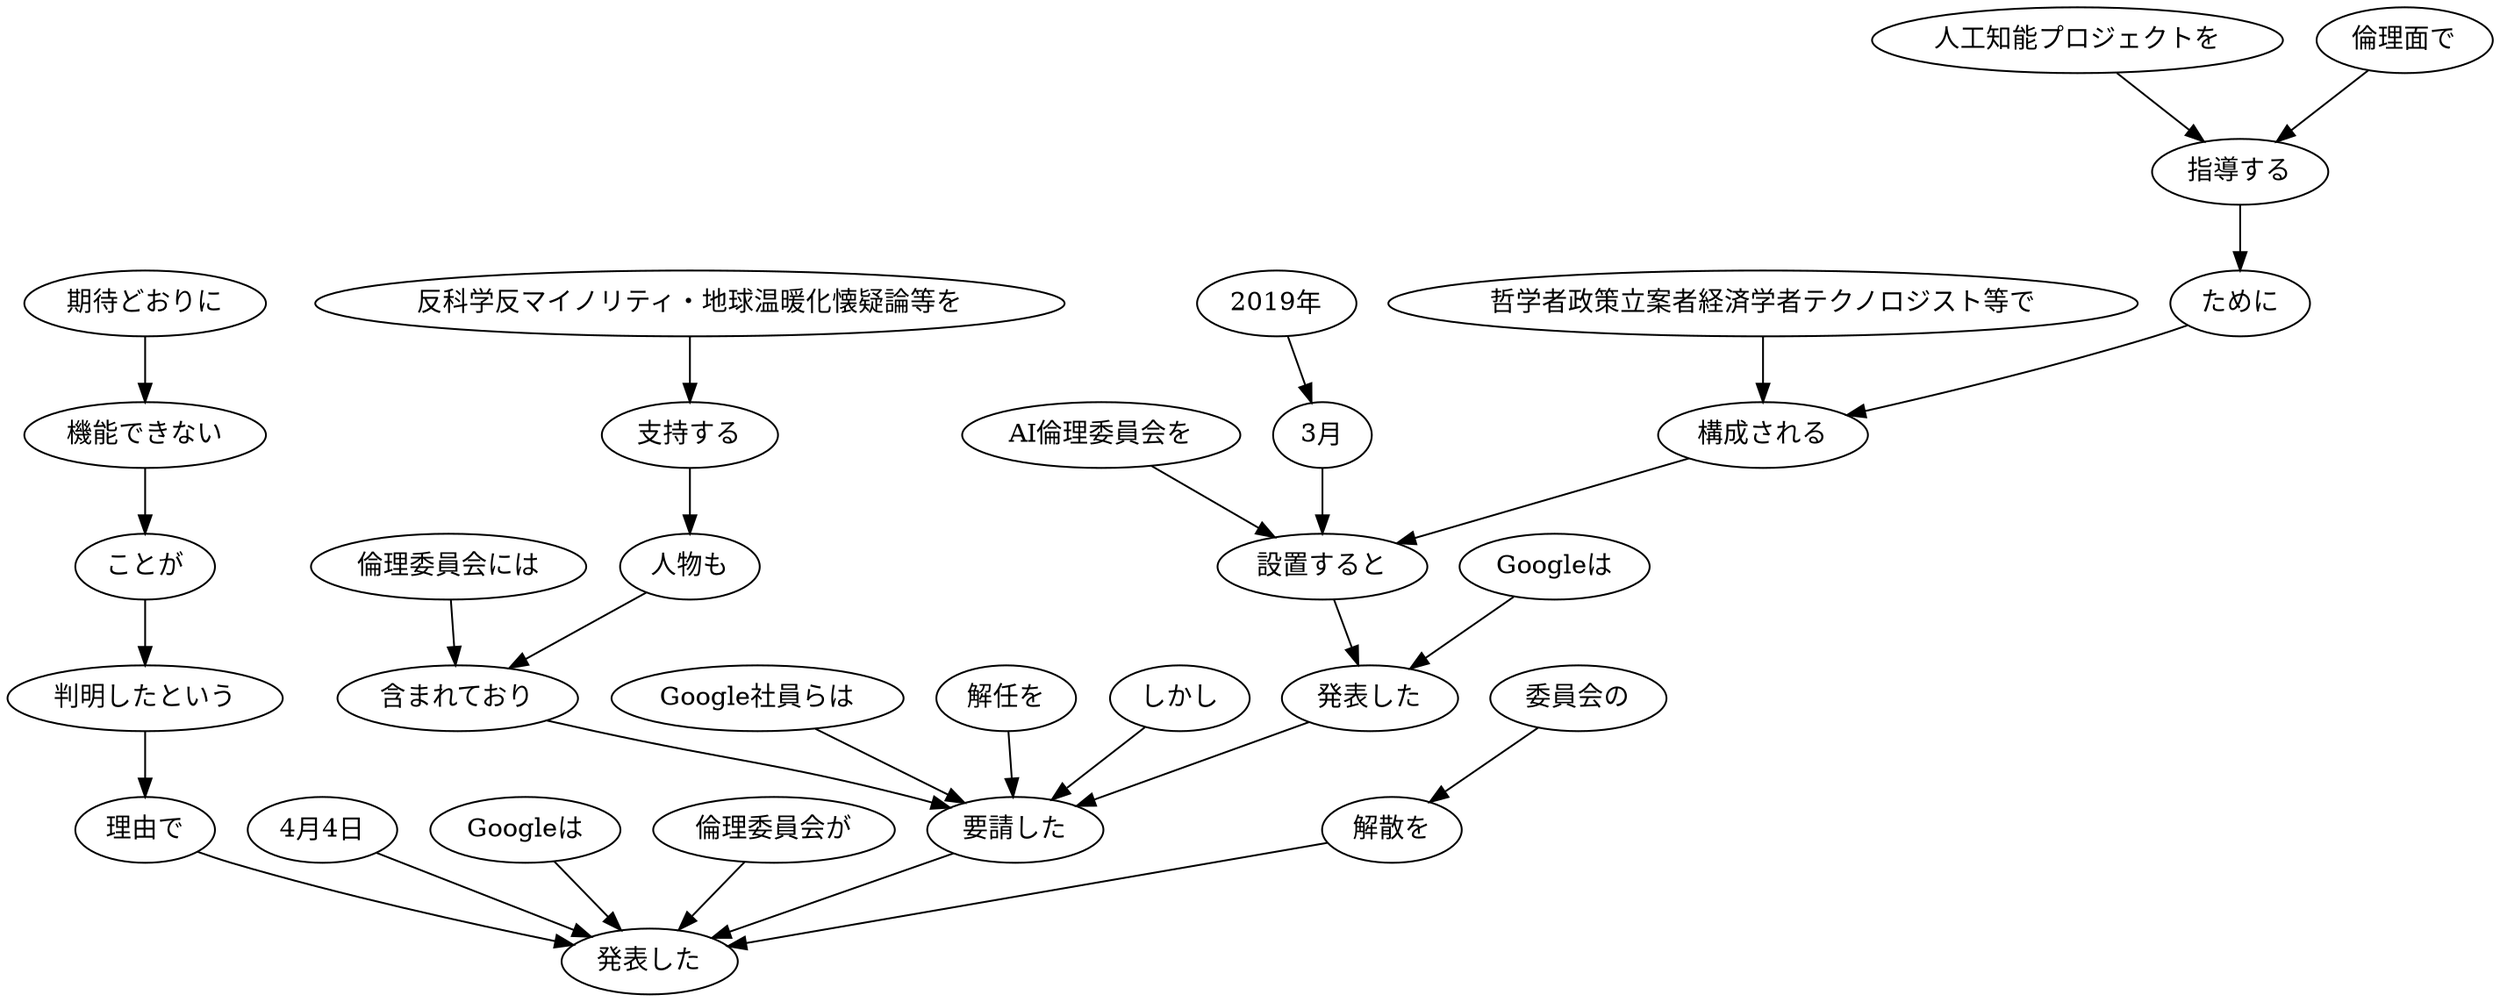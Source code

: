 // ans44
digraph {
	0 [label="Googleは"]
	11 [label="発表した"]
	0 -> 11
	1 [label="2019年"]
	2 [label="3月"]
	1 -> 2
	2 [label="3月"]
	10 [label="設置すると"]
	2 -> 10
	3 [label="人工知能プロジェクトを"]
	5 [label="指導する"]
	3 -> 5
	4 [label="倫理面で"]
	5 [label="指導する"]
	4 -> 5
	5 [label="指導する"]
	6 [label="ために"]
	5 -> 6
	6 [label="ために"]
	8 [label="構成される"]
	6 -> 8
	7 [label="哲学者政策立案者経済学者テクノロジスト等で"]
	8 [label="構成される"]
	7 -> 8
	8 [label="構成される"]
	10 [label="設置すると"]
	8 -> 10
	9 [label="AI倫理委員会を"]
	10 [label="設置すると"]
	9 -> 10
	10 [label="設置すると"]
	11 [label="発表した"]
	10 -> 11
	11 [label="発表した"]
	20 [label="要請した"]
	11 -> 20
	12 [label="しかし"]
	20 [label="要請した"]
	12 -> 20
	13 [label="倫理委員会には"]
	17 [label="含まれており"]
	13 -> 17
	14 [label="反科学反マイノリティ・地球温暖化懐疑論等を"]
	15 [label="支持する"]
	14 -> 15
	15 [label="支持する"]
	16 [label="人物も"]
	15 -> 16
	16 [label="人物も"]
	17 [label="含まれており"]
	16 -> 17
	17 [label="含まれており"]
	20 [label="要請した"]
	17 -> 20
	18 [label="Google社員らは"]
	20 [label="要請した"]
	18 -> 20
	19 [label="解任を"]
	20 [label="要請した"]
	19 -> 20
	20 [label="要請した"]
	31 [label="発表した"]
	20 -> 31
	21 [label="4月4日"]
	31 [label="発表した"]
	21 -> 31
	22 [label="Googleは"]
	31 [label="発表した"]
	22 -> 31
	23 [label="倫理委員会が"]
	31 [label="発表した"]
	23 -> 31
	24 [label="期待どおりに"]
	25 [label="機能できない"]
	24 -> 25
	25 [label="機能できない"]
	26 [label="ことが"]
	25 -> 26
	26 [label="ことが"]
	27 [label="判明したという"]
	26 -> 27
	27 [label="判明したという"]
	28 [label="理由で"]
	27 -> 28
	28 [label="理由で"]
	31 [label="発表した"]
	28 -> 31
	29 [label="委員会の"]
	30 [label="解散を"]
	29 -> 30
	30 [label="解散を"]
	31 [label="発表した"]
	30 -> 31
}
